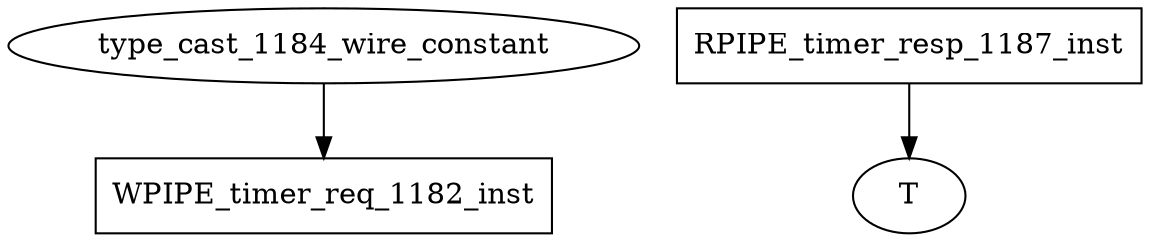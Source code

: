 digraph data_path {
  type_cast_1184_wire_constant [shape=ellipse];
  RPIPE_timer_resp_1187_inst [shape=rectangle];
RPIPE_timer_resp_1187_inst -> T;
  WPIPE_timer_req_1182_inst [shape=rectangle];
type_cast_1184_wire_constant  -> WPIPE_timer_req_1182_inst;
}
